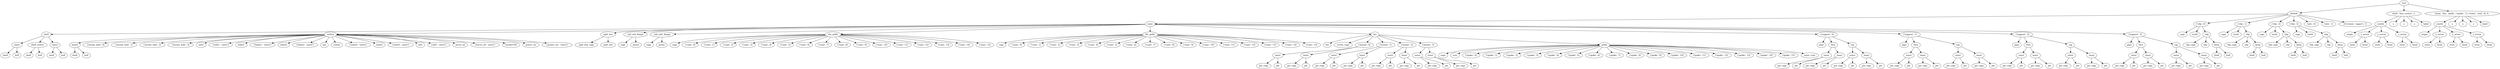 digraph default {
    root_1 [label="root"];
    default_2 [label="default"];
    main_3 [label="main"];
    shell_4 [label="shell"];
    outer_5 [label="outer"];
    shell_6 [label="shell"];
    hull_7 [label="hull"];
    shell_centre_8 [label="shell_centre"];
    shell_9 [label="shell"];
    hull_10 [label="hull"];
    inner_11 [label="inner"];
    shell_12 [label="shell"];
    hull_13 [label="hull"];
    outline_14 [label="outline"];
    board_15 [label="board"];
    shell_16 [label="shell"];
    hull_17 [label="hull"];
    mount_hole_18 [label="\('mount_hole',\ 0\)"];
    mount_hole_19 [label="\('mount_hole',\ 1\)"];
    mount_hole_20 [label="\('mount_hole',\ 2\)"];
    mount_hole_21 [label="\('mount_hole',\ 3\)"];
    usbC_22 [label="usbC"];
    usbC_23 [label="\('usbC',\ 'outer'\)"];
    hdmi1_24 [label="hdmi1"];
    hdmi1_25 [label="\('hdmi1',\ 'outer'\)"];
    hdmi2_26 [label="hdmi2"];
    hdmi2_27 [label="\('hdmi2',\ 'outer'\)"];
    cpu_28 [label="cpu"];
    usbA2_29 [label="usbA2"];
    usbA2_30 [label="\('usbA2',\ 'outer'\)"];
    usbA3_31 [label="usbA3"];
    usbA3_32 [label="\('usbA3',\ 'outer'\)"];
    rj45_33 [label="rj45"];
    rj45_34 [label="\('rj45',\ 'outer'\)"];
    micro_sd_35 [label="micro_sd"];
    micro_sd_36 [label="\('micro_sd',\ 'outer'\)"];
    header100_37 [label="header100"];
    power_sw_38 [label="power_sw"];
    power_sw_39 [label="\('power_sw',\ 'outer'\)"];
    split_box_40 [label="split_box"];
    split_box_cage_41 [label="split_box_cage"];
    split_box_42 [label="split_box"];
    usb_usb_flange_43 [label="usb_usb_flange"];
    cage_44 [label="cage"];
    prism_45 [label="prism"];
    usb_rj45_flange_46 [label="usb_rj45_flange"];
    cage_47 [label="cage"];
    prism_48 [label="prism"];
    rhs_grille_49 [label="rhs_grille"];
    cage_50 [label="cage"];
    vane_51 [label="\('vane',\ 0\)"];
    vane_52 [label="\('vane',\ 1\)"];
    vane_53 [label="\('vane',\ 2\)"];
    vane_54 [label="\('vane',\ 3\)"];
    vane_55 [label="\('vane',\ 4\)"];
    vane_56 [label="\('vane',\ 5\)"];
    vane_57 [label="\('vane',\ 6\)"];
    vane_58 [label="\('vane',\ 7\)"];
    vane_59 [label="\('vane',\ 8\)"];
    vane_60 [label="\('vane',\ 9\)"];
    vane_61 [label="\('vane',\ 10\)"];
    vane_62 [label="\('vane',\ 11\)"];
    vane_63 [label="\('vane',\ 12\)"];
    vane_64 [label="\('vane',\ 13\)"];
    vane_65 [label="\('vane',\ 14\)"];
    vane_66 [label="\('vane',\ 15\)"];
    lhs_grille_67 [label="lhs_grille"];
    cage_68 [label="cage"];
    vane_69 [label="\('vane',\ 0\)"];
    vane_70 [label="\('vane',\ 1\)"];
    vane_71 [label="\('vane',\ 2\)"];
    vane_72 [label="\('vane',\ 3\)"];
    vane_73 [label="\('vane',\ 4\)"];
    vane_74 [label="\('vane',\ 5\)"];
    vane_75 [label="\('vane',\ 6\)"];
    vane_76 [label="\('vane',\ 7\)"];
    vane_77 [label="\('vane',\ 8\)"];
    vane_78 [label="\('vane',\ 9\)"];
    vane_79 [label="\('vane',\ 10\)"];
    vane_80 [label="\('vane',\ 11\)"];
    vane_81 [label="\('vane',\ 12\)"];
    vane_82 [label="\('vane',\ 13\)"];
    vane_83 [label="\('vane',\ 14\)"];
    vane_84 [label="\('vane',\ 15\)"];
    fan_85 [label="fan"];
    fan_86 [label="fan"];
    screw_cage_87 [label="screw_cage"];
    mount_88 [label="\('mount',\ 0\)"];
    outer_89 [label="outer"];
    pie_cage_90 [label="pie_cage"];
    pie_91 [label="pie"];
    inner_92 [label="inner"];
    pie_cage_93 [label="pie_cage"];
    pie_94 [label="pie"];
    mount_95 [label="\('mount',\ 1\)"];
    outer_96 [label="outer"];
    pie_cage_97 [label="pie_cage"];
    pie_98 [label="pie"];
    inner_99 [label="inner"];
    pie_cage_100 [label="pie_cage"];
    pie_101 [label="pie"];
    mount_102 [label="\('mount',\ 2\)"];
    outer_103 [label="outer"];
    pie_cage_104 [label="pie_cage"];
    pie_105 [label="pie"];
    inner_106 [label="inner"];
    pie_cage_107 [label="pie_cage"];
    pie_108 [label="pie"];
    mount_109 [label="\('mount',\ 3\)"];
    outer_110 [label="outer"];
    pie_cage_111 [label="pie_cage"];
    pie_112 [label="pie"];
    inner_113 [label="inner"];
    pie_cage_114 [label="pie_cage"];
    pie_115 [label="pie"];
    grille_116 [label="grille"];
    cage_117 [label="cage"];
    core_118 [label="core"];
    spoke_119 [label="\('spoke',\ 0\)"];
    spoke_120 [label="\('spoke',\ 1\)"];
    spoke_121 [label="\('spoke',\ 2\)"];
    spoke_122 [label="\('spoke',\ 3\)"];
    spoke_123 [label="\('spoke',\ 4\)"];
    spoke_124 [label="\('spoke',\ 5\)"];
    spoke_125 [label="\('spoke',\ 6\)"];
    spoke_126 [label="\('spoke',\ 7\)"];
    spoke_127 [label="\('spoke',\ 8\)"];
    spoke_128 [label="\('spoke',\ 9\)"];
    spoke_129 [label="\('spoke',\ 10\)"];
    spoke_130 [label="\('spoke',\ 11\)"];
    spoke_131 [label="\('spoke',\ 12\)"];
    spoke_132 [label="\('spoke',\ 13\)"];
    spoke_133 [label="\('spoke',\ 14\)"];
    spoke_134 [label="\('spoke',\ 15\)"];
    inner_core_135 [label="inner_core"];
    support_136 [label="\('support',\ 0\)"];
    pipe_137 [label="pipe"];
    thru_138 [label="thru"];
    outer_139 [label="outer"];
    pie_cage_140 [label="pie_cage"];
    pie_141 [label="pie"];
    inner_142 [label="inner"];
    pie_cage_143 [label="pie_cage"];
    pie_144 [label="pie"];
    tap_145 [label="tap"];
    outer_146 [label="outer"];
    pie_cage_147 [label="pie_cage"];
    pie_148 [label="pie"];
    inner_149 [label="inner"];
    pie_cage_150 [label="pie_cage"];
    pie_151 [label="pie"];
    support_152 [label="\('support',\ 1\)"];
    pipe_153 [label="pipe"];
    thru_154 [label="thru"];
    outer_155 [label="outer"];
    pie_cage_156 [label="pie_cage"];
    pie_157 [label="pie"];
    inner_158 [label="inner"];
    pie_cage_159 [label="pie_cage"];
    pie_160 [label="pie"];
    tap_161 [label="tap"];
    outer_162 [label="outer"];
    pie_cage_163 [label="pie_cage"];
    pie_164 [label="pie"];
    inner_165 [label="inner"];
    pie_cage_166 [label="pie_cage"];
    pie_167 [label="pie"];
    support_168 [label="\('support',\ 2\)"];
    pipe_169 [label="pipe"];
    thru_170 [label="thru"];
    outer_171 [label="outer"];
    pie_cage_172 [label="pie_cage"];
    pie_173 [label="pie"];
    inner_174 [label="inner"];
    pie_cage_175 [label="pie_cage"];
    pie_176 [label="pie"];
    tap_177 [label="tap"];
    outer_178 [label="outer"];
    pie_cage_179 [label="pie_cage"];
    pie_180 [label="pie"];
    inner_181 [label="inner"];
    pie_cage_182 [label="pie_cage"];
    pie_183 [label="pie"];
    support_184 [label="\('support',\ 3\)"];
    pipe_185 [label="pipe"];
    thru_186 [label="thru"];
    outer_187 [label="outer"];
    pie_cage_188 [label="pie_cage"];
    pie_189 [label="pie"];
    inner_190 [label="inner"];
    pie_cage_191 [label="pie_cage"];
    pie_192 [label="pie"];
    tap_193 [label="tap"];
    outer_194 [label="outer"];
    pie_cage_195 [label="pie_cage"];
    pie_196 [label="pie"];
    inner_197 [label="inner"];
    pie_cage_198 [label="pie_cage"];
    pie_199 [label="pie"];
    clip_200 [label="\('clip',\ 0\)"];
    cage_201 [label="cage"];
    tooth_202 [label="tooth"];
    clip_203 [label="clip"];
    clip_cage_204 [label="clip_cage"];
    clip_205 [label="clip"];
    keep_206 [label="keep"];
    shell_207 [label="shell"];
    hull_208 [label="hull"];
    clip_209 [label="\('clip',\ 1\)"];
    cage_210 [label="cage"];
    tooth_211 [label="tooth"];
    clip_212 [label="clip"];
    clip_cage_213 [label="clip_cage"];
    clip_214 [label="clip"];
    keep_215 [label="keep"];
    shell_216 [label="shell"];
    hull_217 [label="hull"];
    clip_218 [label="\('clip',\ 2\)"];
    cage_219 [label="cage"];
    tooth_220 [label="tooth"];
    clip_221 [label="clip"];
    clip_cage_222 [label="clip_cage"];
    clip_223 [label="clip"];
    keep_224 [label="keep"];
    shell_225 [label="shell"];
    hull_226 [label="hull"];
    clip_227 [label="\('clip',\ 3\)"];
    cage_228 [label="cage"];
    tooth_229 [label="tooth"];
    clip_230 [label="clip"];
    clip_cage_231 [label="clip_cage"];
    clip_232 [label="clip"];
    keep_233 [label="keep"];
    shell_234 [label="shell"];
    hull_235 [label="hull"];
    pry_236 [label="\('pry',\ 0\)"];
    pry_237 [label="\('pry',\ 1\)"];
    238 [label="\(\('version',\ 'upper'\),\ 1\)"];
    239 [label="'shell',\ 'face_centre',\ 1,\ "];
    coords_240 [label="coords"];
    origin_241 [label="origin"];
    x_arrow_242 [label="x_arrow"];
    stem_243 [label="stem"];
    head_244 [label="head"];
    y_arrow_245 [label="y_arrow"];
    stem_246 [label="stem"];
    head_247 [label="head"];
    z_arrow_248 [label="z_arrow"];
    stem_249 [label="stem"];
    head_250 [label="head"];
    x_251 [label="x"];
    y_252 [label="y"];
    z_253 [label="z"];
    label_254 [label="label"];
    255 [label="'main',\ 'fan',\ 'grille',\ \('spoke',\ 7\),\ \('inner',\ 'mid',\ 0\),\ 0,\ "];
    coords_256 [label="coords"];
    origin_257 [label="origin"];
    x_arrow_258 [label="x_arrow"];
    stem_259 [label="stem"];
    head_260 [label="head"];
    y_arrow_261 [label="y_arrow"];
    stem_262 [label="stem"];
    head_263 [label="head"];
    z_arrow_264 [label="z_arrow"];
    stem_265 [label="stem"];
    head_266 [label="head"];
    x_267 [label="x"];
    y_268 [label="y"];
    z_269 [label="z"];
    label_270 [label="label"];
    root_1 -> default_2;
    default_2 -> main_3;
    main_3 -> shell_4;
    shell_4 -> outer_5;
    outer_5 -> shell_6;
    outer_5 -> hull_7;
    shell_4 -> shell_centre_8;
    shell_centre_8 -> shell_9;
    shell_centre_8 -> hull_10;
    shell_4 -> inner_11;
    inner_11 -> shell_12;
    inner_11 -> hull_13;
    main_3 -> outline_14;
    outline_14 -> board_15;
    board_15 -> shell_16;
    board_15 -> hull_17;
    outline_14 -> mount_hole_18;
    outline_14 -> mount_hole_19;
    outline_14 -> mount_hole_20;
    outline_14 -> mount_hole_21;
    outline_14 -> usbC_22;
    outline_14 -> usbC_23;
    outline_14 -> hdmi1_24;
    outline_14 -> hdmi1_25;
    outline_14 -> hdmi2_26;
    outline_14 -> hdmi2_27;
    outline_14 -> cpu_28;
    outline_14 -> usbA2_29;
    outline_14 -> usbA2_30;
    outline_14 -> usbA3_31;
    outline_14 -> usbA3_32;
    outline_14 -> rj45_33;
    outline_14 -> rj45_34;
    outline_14 -> micro_sd_35;
    outline_14 -> micro_sd_36;
    outline_14 -> header100_37;
    outline_14 -> power_sw_38;
    outline_14 -> power_sw_39;
    main_3 -> split_box_40;
    split_box_40 -> split_box_cage_41;
    split_box_40 -> split_box_42;
    main_3 -> usb_usb_flange_43;
    usb_usb_flange_43 -> cage_44;
    usb_usb_flange_43 -> prism_45;
    main_3 -> usb_rj45_flange_46;
    usb_rj45_flange_46 -> cage_47;
    usb_rj45_flange_46 -> prism_48;
    main_3 -> rhs_grille_49;
    rhs_grille_49 -> cage_50;
    rhs_grille_49 -> vane_51;
    rhs_grille_49 -> vane_52;
    rhs_grille_49 -> vane_53;
    rhs_grille_49 -> vane_54;
    rhs_grille_49 -> vane_55;
    rhs_grille_49 -> vane_56;
    rhs_grille_49 -> vane_57;
    rhs_grille_49 -> vane_58;
    rhs_grille_49 -> vane_59;
    rhs_grille_49 -> vane_60;
    rhs_grille_49 -> vane_61;
    rhs_grille_49 -> vane_62;
    rhs_grille_49 -> vane_63;
    rhs_grille_49 -> vane_64;
    rhs_grille_49 -> vane_65;
    rhs_grille_49 -> vane_66;
    main_3 -> lhs_grille_67;
    lhs_grille_67 -> cage_68;
    lhs_grille_67 -> vane_69;
    lhs_grille_67 -> vane_70;
    lhs_grille_67 -> vane_71;
    lhs_grille_67 -> vane_72;
    lhs_grille_67 -> vane_73;
    lhs_grille_67 -> vane_74;
    lhs_grille_67 -> vane_75;
    lhs_grille_67 -> vane_76;
    lhs_grille_67 -> vane_77;
    lhs_grille_67 -> vane_78;
    lhs_grille_67 -> vane_79;
    lhs_grille_67 -> vane_80;
    lhs_grille_67 -> vane_81;
    lhs_grille_67 -> vane_82;
    lhs_grille_67 -> vane_83;
    lhs_grille_67 -> vane_84;
    main_3 -> fan_85;
    fan_85 -> fan_86;
    fan_85 -> screw_cage_87;
    fan_85 -> mount_88;
    mount_88 -> outer_89;
    outer_89 -> pie_cage_90;
    outer_89 -> pie_91;
    mount_88 -> inner_92;
    inner_92 -> pie_cage_93;
    inner_92 -> pie_94;
    fan_85 -> mount_95;
    mount_95 -> outer_96;
    outer_96 -> pie_cage_97;
    outer_96 -> pie_98;
    mount_95 -> inner_99;
    inner_99 -> pie_cage_100;
    inner_99 -> pie_101;
    fan_85 -> mount_102;
    mount_102 -> outer_103;
    outer_103 -> pie_cage_104;
    outer_103 -> pie_105;
    mount_102 -> inner_106;
    inner_106 -> pie_cage_107;
    inner_106 -> pie_108;
    fan_85 -> mount_109;
    mount_109 -> outer_110;
    outer_110 -> pie_cage_111;
    outer_110 -> pie_112;
    mount_109 -> inner_113;
    inner_113 -> pie_cage_114;
    inner_113 -> pie_115;
    fan_85 -> grille_116;
    grille_116 -> cage_117;
    grille_116 -> core_118;
    grille_116 -> spoke_119;
    grille_116 -> spoke_120;
    grille_116 -> spoke_121;
    grille_116 -> spoke_122;
    grille_116 -> spoke_123;
    grille_116 -> spoke_124;
    grille_116 -> spoke_125;
    grille_116 -> spoke_126;
    grille_116 -> spoke_127;
    grille_116 -> spoke_128;
    grille_116 -> spoke_129;
    grille_116 -> spoke_130;
    grille_116 -> spoke_131;
    grille_116 -> spoke_132;
    grille_116 -> spoke_133;
    grille_116 -> spoke_134;
    grille_116 -> inner_core_135;
    main_3 -> support_136;
    support_136 -> pipe_137;
    support_136 -> thru_138;
    thru_138 -> outer_139;
    outer_139 -> pie_cage_140;
    outer_139 -> pie_141;
    thru_138 -> inner_142;
    inner_142 -> pie_cage_143;
    inner_142 -> pie_144;
    support_136 -> tap_145;
    tap_145 -> outer_146;
    outer_146 -> pie_cage_147;
    outer_146 -> pie_148;
    tap_145 -> inner_149;
    inner_149 -> pie_cage_150;
    inner_149 -> pie_151;
    main_3 -> support_152;
    support_152 -> pipe_153;
    support_152 -> thru_154;
    thru_154 -> outer_155;
    outer_155 -> pie_cage_156;
    outer_155 -> pie_157;
    thru_154 -> inner_158;
    inner_158 -> pie_cage_159;
    inner_158 -> pie_160;
    support_152 -> tap_161;
    tap_161 -> outer_162;
    outer_162 -> pie_cage_163;
    outer_162 -> pie_164;
    tap_161 -> inner_165;
    inner_165 -> pie_cage_166;
    inner_165 -> pie_167;
    main_3 -> support_168;
    support_168 -> pipe_169;
    support_168 -> thru_170;
    thru_170 -> outer_171;
    outer_171 -> pie_cage_172;
    outer_171 -> pie_173;
    thru_170 -> inner_174;
    inner_174 -> pie_cage_175;
    inner_174 -> pie_176;
    support_168 -> tap_177;
    tap_177 -> outer_178;
    outer_178 -> pie_cage_179;
    outer_178 -> pie_180;
    tap_177 -> inner_181;
    inner_181 -> pie_cage_182;
    inner_181 -> pie_183;
    main_3 -> support_184;
    support_184 -> pipe_185;
    support_184 -> thru_186;
    thru_186 -> outer_187;
    outer_187 -> pie_cage_188;
    outer_187 -> pie_189;
    thru_186 -> inner_190;
    inner_190 -> pie_cage_191;
    inner_190 -> pie_192;
    support_184 -> tap_193;
    tap_193 -> outer_194;
    outer_194 -> pie_cage_195;
    outer_194 -> pie_196;
    tap_193 -> inner_197;
    inner_197 -> pie_cage_198;
    inner_197 -> pie_199;
    default_2 -> clip_200;
    clip_200 -> cage_201;
    clip_200 -> tooth_202;
    clip_200 -> clip_203;
    clip_203 -> clip_cage_204;
    clip_203 -> clip_205;
    clip_203 -> keep_206;
    keep_206 -> shell_207;
    keep_206 -> hull_208;
    default_2 -> clip_209;
    clip_209 -> cage_210;
    clip_209 -> tooth_211;
    clip_209 -> clip_212;
    clip_212 -> clip_cage_213;
    clip_212 -> clip_214;
    clip_212 -> keep_215;
    keep_215 -> shell_216;
    keep_215 -> hull_217;
    default_2 -> clip_218;
    clip_218 -> cage_219;
    clip_218 -> tooth_220;
    clip_218 -> clip_221;
    clip_221 -> clip_cage_222;
    clip_221 -> clip_223;
    clip_221 -> keep_224;
    keep_224 -> shell_225;
    keep_224 -> hull_226;
    default_2 -> clip_227;
    clip_227 -> cage_228;
    clip_227 -> tooth_229;
    clip_227 -> clip_230;
    clip_230 -> clip_cage_231;
    clip_230 -> clip_232;
    clip_230 -> keep_233;
    keep_233 -> shell_234;
    keep_233 -> hull_235;
    default_2 -> pry_236;
    default_2 -> pry_237;
    default_2 -> 238;
    root_1 -> 239;
    239 -> coords_240;
    coords_240 -> origin_241;
    coords_240 -> x_arrow_242;
    x_arrow_242 -> stem_243;
    x_arrow_242 -> head_244;
    coords_240 -> y_arrow_245;
    y_arrow_245 -> stem_246;
    y_arrow_245 -> head_247;
    coords_240 -> z_arrow_248;
    z_arrow_248 -> stem_249;
    z_arrow_248 -> head_250;
    239 -> x_251;
    239 -> y_252;
    239 -> z_253;
    239 -> label_254;
    root_1 -> 255;
    255 -> coords_256;
    coords_256 -> origin_257;
    coords_256 -> x_arrow_258;
    x_arrow_258 -> stem_259;
    x_arrow_258 -> head_260;
    coords_256 -> y_arrow_261;
    y_arrow_261 -> stem_262;
    y_arrow_261 -> head_263;
    coords_256 -> z_arrow_264;
    z_arrow_264 -> stem_265;
    z_arrow_264 -> head_266;
    255 -> x_267;
    255 -> y_268;
    255 -> z_269;
    255 -> label_270;
}
